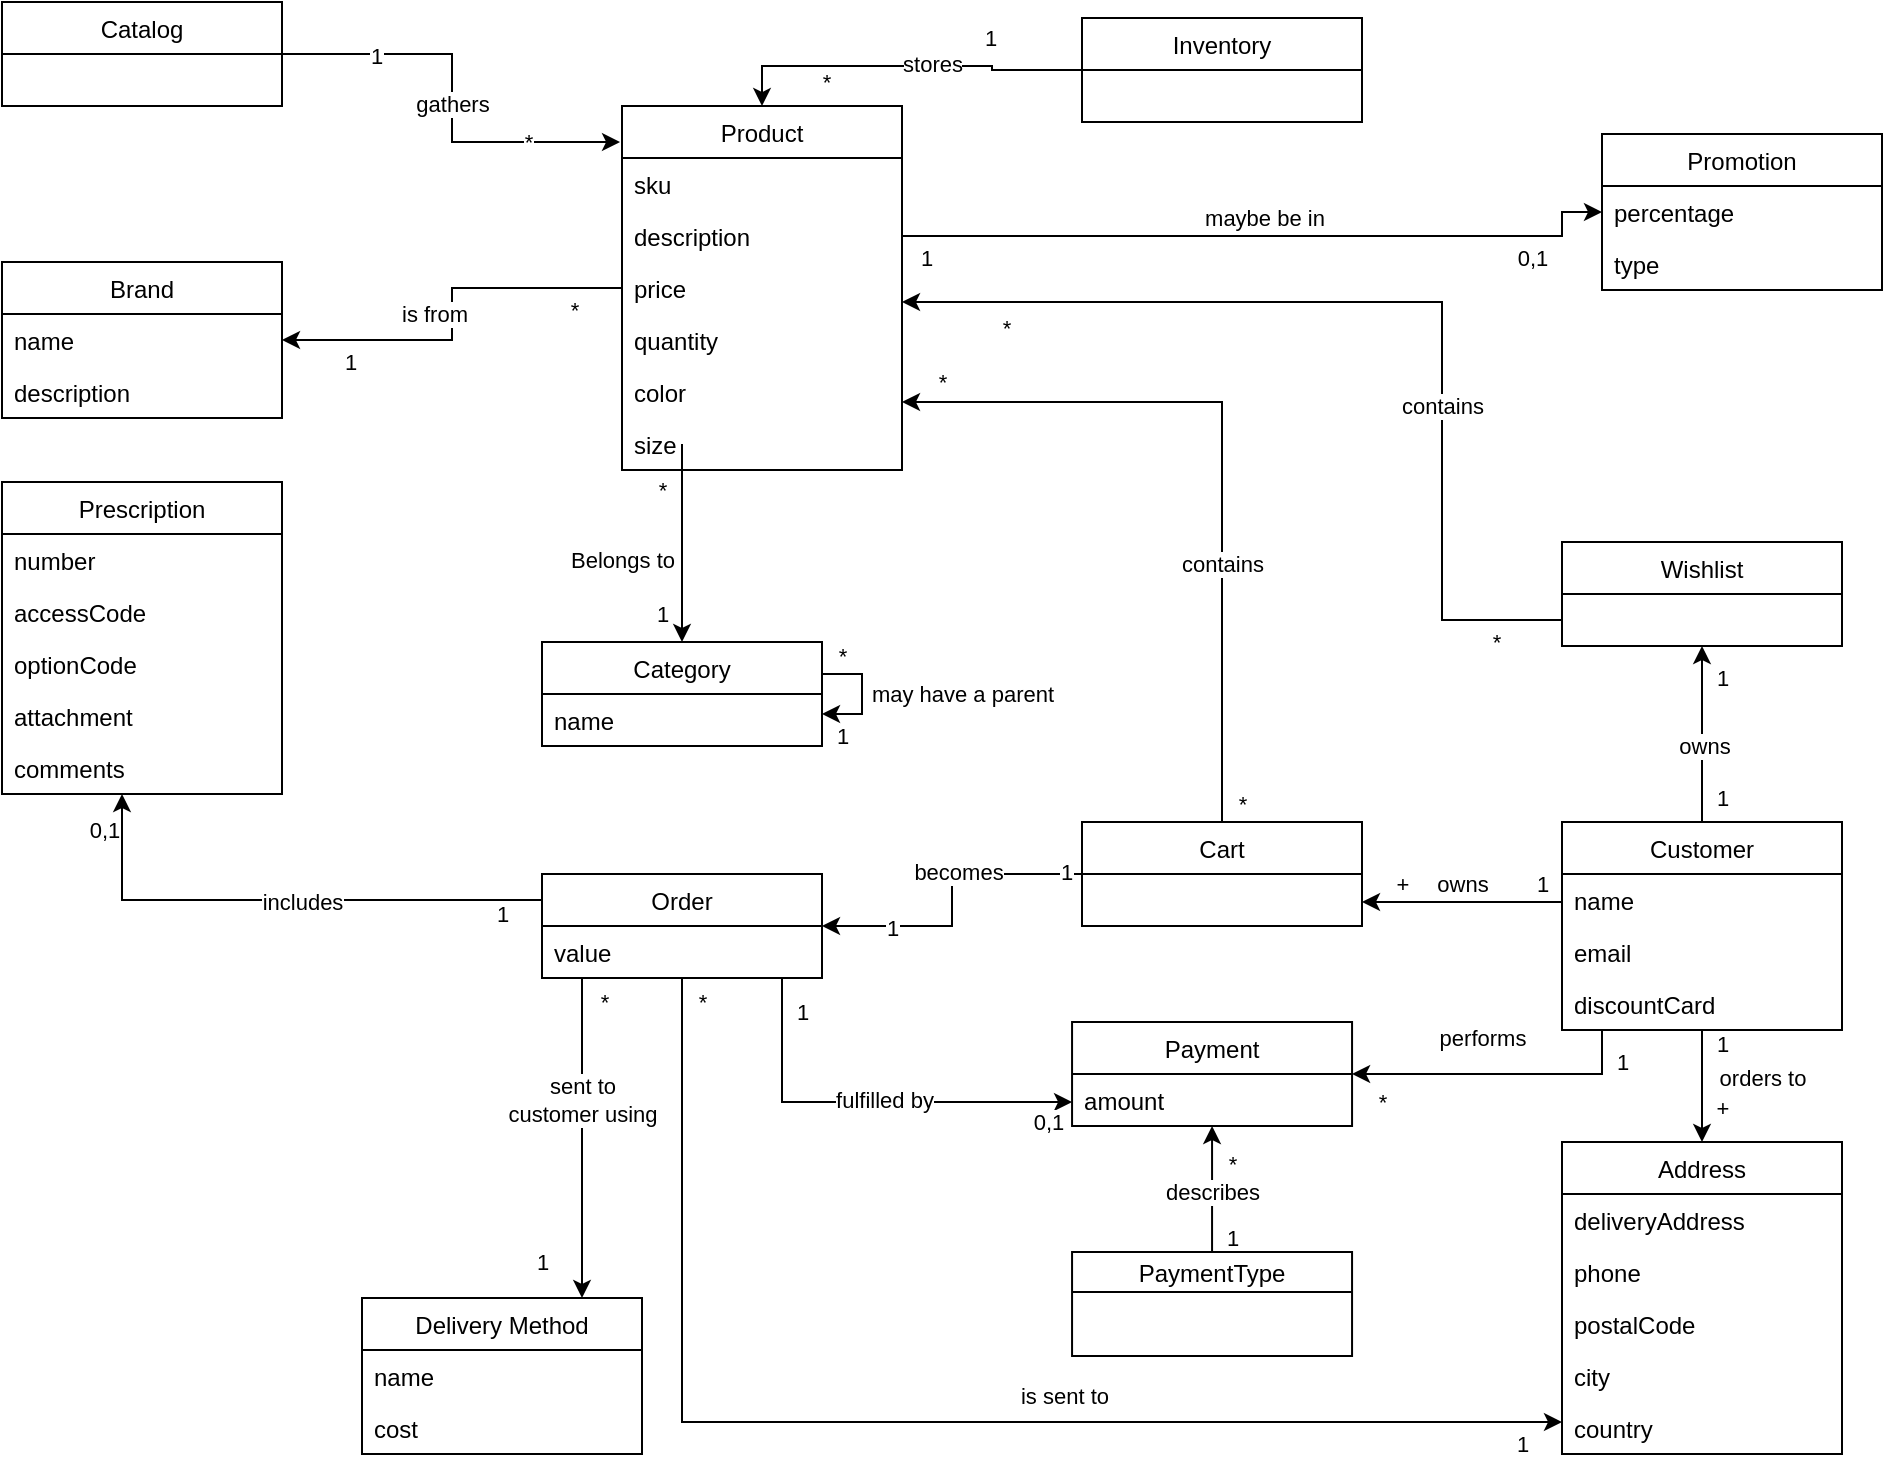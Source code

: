 <mxfile version="14.5.1" type="device" pages="3"><diagram id="jM5Fc2A8AP4CTM5BD9Co" name="DomainModel"><mxGraphModel dx="946" dy="1772" grid="1" gridSize="10" guides="1" tooltips="1" connect="1" arrows="1" fold="1" page="1" pageScale="1" pageWidth="850" pageHeight="1100" math="0" shadow="0"><root><mxCell id="0"/><mxCell id="1" parent="0"/><mxCell id="aiZAMYwPDv9pJJ5tgWRo-19" value="Product" style="swimlane;fontStyle=0;childLayout=stackLayout;horizontal=1;startSize=26;fillColor=none;horizontalStack=0;resizeParent=1;resizeParentMax=0;resizeLast=0;collapsible=1;marginBottom=0;" parent="1" vertex="1"><mxGeometry x="330" y="-8" width="140" height="182" as="geometry"/></mxCell><mxCell id="Ufck2OuKpfytU-uxMoIB-1" value="sku" style="text;strokeColor=none;fillColor=none;align=left;verticalAlign=top;spacingLeft=4;spacingRight=4;overflow=hidden;rotatable=0;points=[[0,0.5],[1,0.5]];portConstraint=eastwest;" parent="aiZAMYwPDv9pJJ5tgWRo-19" vertex="1"><mxGeometry y="26" width="140" height="26" as="geometry"/></mxCell><mxCell id="aiZAMYwPDv9pJJ5tgWRo-21" value="description" style="text;strokeColor=none;fillColor=none;align=left;verticalAlign=top;spacingLeft=4;spacingRight=4;overflow=hidden;rotatable=0;points=[[0,0.5],[1,0.5]];portConstraint=eastwest;" parent="aiZAMYwPDv9pJJ5tgWRo-19" vertex="1"><mxGeometry y="52" width="140" height="26" as="geometry"/></mxCell><mxCell id="aiZAMYwPDv9pJJ5tgWRo-22" value="price" style="text;strokeColor=none;fillColor=none;align=left;verticalAlign=top;spacingLeft=4;spacingRight=4;overflow=hidden;rotatable=0;points=[[0,0.5],[1,0.5]];portConstraint=eastwest;" parent="aiZAMYwPDv9pJJ5tgWRo-19" vertex="1"><mxGeometry y="78" width="140" height="26" as="geometry"/></mxCell><mxCell id="aiZAMYwPDv9pJJ5tgWRo-23" value="quantity" style="text;strokeColor=none;fillColor=none;align=left;verticalAlign=top;spacingLeft=4;spacingRight=4;overflow=hidden;rotatable=0;points=[[0,0.5],[1,0.5]];portConstraint=eastwest;" parent="aiZAMYwPDv9pJJ5tgWRo-19" vertex="1"><mxGeometry y="104" width="140" height="26" as="geometry"/></mxCell><mxCell id="aiZAMYwPDv9pJJ5tgWRo-48" value="color" style="text;strokeColor=none;fillColor=none;align=left;verticalAlign=top;spacingLeft=4;spacingRight=4;overflow=hidden;rotatable=0;points=[[0,0.5],[1,0.5]];portConstraint=eastwest;" parent="aiZAMYwPDv9pJJ5tgWRo-19" vertex="1"><mxGeometry y="130" width="140" height="26" as="geometry"/></mxCell><mxCell id="aiZAMYwPDv9pJJ5tgWRo-49" value="size" style="text;strokeColor=none;fillColor=none;align=left;verticalAlign=top;spacingLeft=4;spacingRight=4;overflow=hidden;rotatable=0;points=[[0,0.5],[1,0.5]];portConstraint=eastwest;" parent="aiZAMYwPDv9pJJ5tgWRo-19" vertex="1"><mxGeometry y="156" width="140" height="26" as="geometry"/></mxCell><mxCell id="aiZAMYwPDv9pJJ5tgWRo-44" value="Belongs to" style="edgeStyle=orthogonalEdgeStyle;rounded=0;orthogonalLoop=1;jettySize=auto;html=1;entryX=0.5;entryY=0;entryDx=0;entryDy=0;" parent="1" target="aiZAMYwPDv9pJJ5tgWRo-38" edge="1"><mxGeometry x="0.231" y="-30" relative="1" as="geometry"><Array as="points"><mxPoint x="360" y="161"/></Array><mxPoint x="360" y="170" as="sourcePoint"/><mxPoint as="offset"/></mxGeometry></mxCell><mxCell id="aiZAMYwPDv9pJJ5tgWRo-52" value="*" style="edgeLabel;html=1;align=center;verticalAlign=middle;resizable=0;points=[];" parent="aiZAMYwPDv9pJJ5tgWRo-44" vertex="1" connectable="0"><mxGeometry x="-0.704" y="-2" relative="1" as="geometry"><mxPoint x="-8" y="16" as="offset"/></mxGeometry></mxCell><mxCell id="aiZAMYwPDv9pJJ5tgWRo-53" value="1" style="edgeLabel;html=1;align=center;verticalAlign=middle;resizable=0;points=[];" parent="aiZAMYwPDv9pJJ5tgWRo-44" vertex="1" connectable="0"><mxGeometry x="0.741" relative="1" as="geometry"><mxPoint x="-10" as="offset"/></mxGeometry></mxCell><mxCell id="aiZAMYwPDv9pJJ5tgWRo-51" value="is from" style="edgeStyle=orthogonalEdgeStyle;rounded=0;orthogonalLoop=1;jettySize=auto;html=1;" parent="1" source="aiZAMYwPDv9pJJ5tgWRo-19" target="aiZAMYwPDv9pJJ5tgWRo-35" edge="1"><mxGeometry y="-9" relative="1" as="geometry"><Array as="points"/><mxPoint as="offset"/></mxGeometry></mxCell><mxCell id="aiZAMYwPDv9pJJ5tgWRo-61" value="*" style="edgeLabel;html=1;align=center;verticalAlign=middle;resizable=0;points=[];" parent="aiZAMYwPDv9pJJ5tgWRo-51" vertex="1" connectable="0"><mxGeometry x="-0.75" y="-1" relative="1" as="geometry"><mxPoint y="12" as="offset"/></mxGeometry></mxCell><mxCell id="aiZAMYwPDv9pJJ5tgWRo-62" value="1" style="edgeLabel;html=1;align=center;verticalAlign=middle;resizable=0;points=[];" parent="aiZAMYwPDv9pJJ5tgWRo-51" vertex="1" connectable="0"><mxGeometry x="0.733" y="3" relative="1" as="geometry"><mxPoint x="8" y="8" as="offset"/></mxGeometry></mxCell><mxCell id="aiZAMYwPDv9pJJ5tgWRo-35" value="Brand" style="swimlane;fontStyle=0;childLayout=stackLayout;horizontal=1;startSize=26;fillColor=none;horizontalStack=0;resizeParent=1;resizeParentMax=0;resizeLast=0;collapsible=1;marginBottom=0;" parent="1" vertex="1"><mxGeometry x="20" y="70" width="140" height="78" as="geometry"/></mxCell><mxCell id="aiZAMYwPDv9pJJ5tgWRo-36" value="name" style="text;strokeColor=none;fillColor=none;align=left;verticalAlign=top;spacingLeft=4;spacingRight=4;overflow=hidden;rotatable=0;points=[[0,0.5],[1,0.5]];portConstraint=eastwest;" parent="aiZAMYwPDv9pJJ5tgWRo-35" vertex="1"><mxGeometry y="26" width="140" height="26" as="geometry"/></mxCell><mxCell id="aiZAMYwPDv9pJJ5tgWRo-37" value="description" style="text;strokeColor=none;fillColor=none;align=left;verticalAlign=top;spacingLeft=4;spacingRight=4;overflow=hidden;rotatable=0;points=[[0,0.5],[1,0.5]];portConstraint=eastwest;" parent="aiZAMYwPDv9pJJ5tgWRo-35" vertex="1"><mxGeometry y="52" width="140" height="26" as="geometry"/></mxCell><mxCell id="aiZAMYwPDv9pJJ5tgWRo-38" value="Category" style="swimlane;fontStyle=0;childLayout=stackLayout;horizontal=1;startSize=26;fillColor=none;horizontalStack=0;resizeParent=1;resizeParentMax=0;resizeLast=0;collapsible=1;marginBottom=0;" parent="1" vertex="1"><mxGeometry x="290" y="260" width="140" height="52" as="geometry"/></mxCell><mxCell id="aiZAMYwPDv9pJJ5tgWRo-39" value="name" style="text;strokeColor=none;fillColor=none;align=left;verticalAlign=top;spacingLeft=4;spacingRight=4;overflow=hidden;rotatable=0;points=[[0,0.5],[1,0.5]];portConstraint=eastwest;" parent="aiZAMYwPDv9pJJ5tgWRo-38" vertex="1"><mxGeometry y="26" width="140" height="26" as="geometry"/></mxCell><mxCell id="aiZAMYwPDv9pJJ5tgWRo-41" value="Promotion" style="swimlane;fontStyle=0;childLayout=stackLayout;horizontal=1;startSize=26;fillColor=none;horizontalStack=0;resizeParent=1;resizeParentMax=0;resizeLast=0;collapsible=1;marginBottom=0;" parent="1" vertex="1"><mxGeometry x="820" y="6" width="140" height="78" as="geometry"/></mxCell><mxCell id="aiZAMYwPDv9pJJ5tgWRo-42" value="percentage" style="text;strokeColor=none;fillColor=none;align=left;verticalAlign=top;spacingLeft=4;spacingRight=4;overflow=hidden;rotatable=0;points=[[0,0.5],[1,0.5]];portConstraint=eastwest;" parent="aiZAMYwPDv9pJJ5tgWRo-41" vertex="1"><mxGeometry y="26" width="140" height="26" as="geometry"/></mxCell><mxCell id="aiZAMYwPDv9pJJ5tgWRo-43" value="type" style="text;strokeColor=none;fillColor=none;align=left;verticalAlign=top;spacingLeft=4;spacingRight=4;overflow=hidden;rotatable=0;points=[[0,0.5],[1,0.5]];portConstraint=eastwest;" parent="aiZAMYwPDv9pJJ5tgWRo-41" vertex="1"><mxGeometry y="52" width="140" height="26" as="geometry"/></mxCell><mxCell id="aiZAMYwPDv9pJJ5tgWRo-45" value="may have a parent" style="edgeStyle=orthogonalEdgeStyle;rounded=0;orthogonalLoop=1;jettySize=auto;html=1;" parent="1" source="aiZAMYwPDv9pJJ5tgWRo-38" target="aiZAMYwPDv9pJJ5tgWRo-38" edge="1"><mxGeometry y="50" relative="1" as="geometry"><mxPoint as="offset"/></mxGeometry></mxCell><mxCell id="aiZAMYwPDv9pJJ5tgWRo-54" value="*" style="edgeLabel;html=1;align=center;verticalAlign=middle;resizable=0;points=[];" parent="aiZAMYwPDv9pJJ5tgWRo-45" vertex="1" connectable="0"><mxGeometry x="-0.633" y="3" relative="1" as="geometry"><mxPoint x="-1" y="-6" as="offset"/></mxGeometry></mxCell><mxCell id="aiZAMYwPDv9pJJ5tgWRo-55" value="1" style="edgeLabel;html=1;align=center;verticalAlign=middle;resizable=0;points=[];" parent="aiZAMYwPDv9pJJ5tgWRo-45" vertex="1" connectable="0"><mxGeometry x="0.367" relative="1" as="geometry"><mxPoint x="-9" y="11" as="offset"/></mxGeometry></mxCell><mxCell id="aiZAMYwPDv9pJJ5tgWRo-50" value="maybe be in" style="edgeStyle=orthogonalEdgeStyle;rounded=0;orthogonalLoop=1;jettySize=auto;html=1;entryX=0;entryY=0.5;entryDx=0;entryDy=0;exitX=1;exitY=0.5;exitDx=0;exitDy=0;" parent="1" source="aiZAMYwPDv9pJJ5tgWRo-21" target="aiZAMYwPDv9pJJ5tgWRo-41" edge="1"><mxGeometry y="9" relative="1" as="geometry"><mxPoint as="offset"/><mxPoint x="700" y="135" as="sourcePoint"/><Array as="points"><mxPoint x="800" y="45"/></Array></mxGeometry></mxCell><mxCell id="aiZAMYwPDv9pJJ5tgWRo-59" value="1" style="edgeLabel;html=1;align=center;verticalAlign=middle;resizable=0;points=[];" parent="aiZAMYwPDv9pJJ5tgWRo-50" vertex="1" connectable="0"><mxGeometry x="-0.72" y="2" relative="1" as="geometry"><mxPoint x="-39" y="13" as="offset"/></mxGeometry></mxCell><mxCell id="aiZAMYwPDv9pJJ5tgWRo-60" value="0,1" style="edgeLabel;html=1;align=center;verticalAlign=middle;resizable=0;points=[];" parent="aiZAMYwPDv9pJJ5tgWRo-50" vertex="1" connectable="0"><mxGeometry x="0.74" y="1" relative="1" as="geometry"><mxPoint y="12" as="offset"/></mxGeometry></mxCell><mxCell id="aiZAMYwPDv9pJJ5tgWRo-70" style="edgeStyle=orthogonalEdgeStyle;rounded=0;orthogonalLoop=1;jettySize=auto;html=1;" parent="1" source="aiZAMYwPDv9pJJ5tgWRo-63" target="aiZAMYwPDv9pJJ5tgWRo-67" edge="1"><mxGeometry relative="1" as="geometry"/></mxCell><mxCell id="aiZAMYwPDv9pJJ5tgWRo-71" value="becomes" style="edgeLabel;html=1;align=center;verticalAlign=middle;resizable=0;points=[];" parent="aiZAMYwPDv9pJJ5tgWRo-70" vertex="1" connectable="0"><mxGeometry x="-0.197" y="-1" relative="1" as="geometry"><mxPoint as="offset"/></mxGeometry></mxCell><mxCell id="aiZAMYwPDv9pJJ5tgWRo-72" value="1" style="edgeLabel;html=1;align=center;verticalAlign=middle;resizable=0;points=[];" parent="aiZAMYwPDv9pJJ5tgWRo-70" vertex="1" connectable="0"><mxGeometry x="-0.758" y="-1" relative="1" as="geometry"><mxPoint x="11" as="offset"/></mxGeometry></mxCell><mxCell id="aiZAMYwPDv9pJJ5tgWRo-73" value="1" style="edgeLabel;html=1;align=center;verticalAlign=middle;resizable=0;points=[];" parent="aiZAMYwPDv9pJJ5tgWRo-70" vertex="1" connectable="0"><mxGeometry x="0.667" y="1" relative="1" as="geometry"><mxPoint x="9" as="offset"/></mxGeometry></mxCell><mxCell id="aiZAMYwPDv9pJJ5tgWRo-86" style="edgeStyle=orthogonalEdgeStyle;rounded=0;orthogonalLoop=1;jettySize=auto;html=1;" parent="1" source="aiZAMYwPDv9pJJ5tgWRo-63" target="aiZAMYwPDv9pJJ5tgWRo-19" edge="1"><mxGeometry relative="1" as="geometry"><Array as="points"><mxPoint x="630" y="140"/></Array></mxGeometry></mxCell><mxCell id="aiZAMYwPDv9pJJ5tgWRo-87" value="contains" style="edgeLabel;html=1;align=center;verticalAlign=middle;resizable=0;points=[];" parent="aiZAMYwPDv9pJJ5tgWRo-86" vertex="1" connectable="0"><mxGeometry x="-0.207" relative="1" as="geometry"><mxPoint y="17" as="offset"/></mxGeometry></mxCell><mxCell id="aiZAMYwPDv9pJJ5tgWRo-88" value="*" style="edgeLabel;html=1;align=center;verticalAlign=middle;resizable=0;points=[];" parent="aiZAMYwPDv9pJJ5tgWRo-86" vertex="1" connectable="0"><mxGeometry x="-0.786" y="1" relative="1" as="geometry"><mxPoint x="11" y="30" as="offset"/></mxGeometry></mxCell><mxCell id="aiZAMYwPDv9pJJ5tgWRo-90" value="*" style="edgeLabel;html=1;align=center;verticalAlign=middle;resizable=0;points=[];" parent="aiZAMYwPDv9pJJ5tgWRo-86" vertex="1" connectable="0"><mxGeometry x="0.694" y="-1" relative="1" as="geometry"><mxPoint x="-37" y="-9" as="offset"/></mxGeometry></mxCell><mxCell id="aiZAMYwPDv9pJJ5tgWRo-63" value="Cart" style="swimlane;fontStyle=0;childLayout=stackLayout;horizontal=1;startSize=26;fillColor=none;horizontalStack=0;resizeParent=1;resizeParentMax=0;resizeLast=0;collapsible=1;marginBottom=0;" parent="1" vertex="1"><mxGeometry x="560" y="350" width="140" height="52" as="geometry"/></mxCell><mxCell id="aiZAMYwPDv9pJJ5tgWRo-105" style="edgeStyle=orthogonalEdgeStyle;rounded=0;orthogonalLoop=1;jettySize=auto;html=1;" parent="1" source="aiZAMYwPDv9pJJ5tgWRo-67" target="aiZAMYwPDv9pJJ5tgWRo-98" edge="1"><mxGeometry relative="1" as="geometry"><Array as="points"><mxPoint x="360" y="650"/></Array></mxGeometry></mxCell><mxCell id="aiZAMYwPDv9pJJ5tgWRo-106" value="is sent to" style="edgeLabel;html=1;align=center;verticalAlign=middle;resizable=0;points=[];" parent="aiZAMYwPDv9pJJ5tgWRo-105" vertex="1" connectable="0"><mxGeometry x="0.29" y="2" relative="1" as="geometry"><mxPoint x="-14.17" y="-11" as="offset"/></mxGeometry></mxCell><mxCell id="aiZAMYwPDv9pJJ5tgWRo-107" value="*" style="edgeLabel;html=1;align=center;verticalAlign=middle;resizable=0;points=[];" parent="aiZAMYwPDv9pJJ5tgWRo-105" vertex="1" connectable="0"><mxGeometry x="-0.81" relative="1" as="geometry"><mxPoint x="9.97" y="-50.86" as="offset"/></mxGeometry></mxCell><mxCell id="aiZAMYwPDv9pJJ5tgWRo-108" value="1" style="edgeLabel;html=1;align=center;verticalAlign=middle;resizable=0;points=[];" parent="aiZAMYwPDv9pJJ5tgWRo-105" vertex="1" connectable="0"><mxGeometry x="0.74" relative="1" as="geometry"><mxPoint x="66.17" y="11" as="offset"/></mxGeometry></mxCell><mxCell id="Ufck2OuKpfytU-uxMoIB-21" style="edgeStyle=orthogonalEdgeStyle;rounded=0;orthogonalLoop=1;jettySize=auto;html=1;" parent="1" source="aiZAMYwPDv9pJJ5tgWRo-67" target="Ufck2OuKpfytU-uxMoIB-13" edge="1"><mxGeometry relative="1" as="geometry"><Array as="points"><mxPoint x="310" y="550"/><mxPoint x="310" y="550"/></Array></mxGeometry></mxCell><mxCell id="Ufck2OuKpfytU-uxMoIB-22" value="sent to &lt;br&gt;customer using" style="edgeLabel;html=1;align=center;verticalAlign=middle;resizable=0;points=[];" parent="Ufck2OuKpfytU-uxMoIB-21" vertex="1" connectable="0"><mxGeometry x="0.038" relative="1" as="geometry"><mxPoint y="-22.14" as="offset"/></mxGeometry></mxCell><mxCell id="Ufck2OuKpfytU-uxMoIB-35" value="*" style="edgeLabel;html=1;align=center;verticalAlign=middle;resizable=0;points=[];" parent="Ufck2OuKpfytU-uxMoIB-21" vertex="1" connectable="0"><mxGeometry x="-0.861" relative="1" as="geometry"><mxPoint x="11" y="1" as="offset"/></mxGeometry></mxCell><mxCell id="Ufck2OuKpfytU-uxMoIB-36" value="1" style="edgeLabel;html=1;align=center;verticalAlign=middle;resizable=0;points=[];" parent="Ufck2OuKpfytU-uxMoIB-21" vertex="1" connectable="0"><mxGeometry x="0.69" y="-2" relative="1" as="geometry"><mxPoint x="-18" y="7" as="offset"/></mxGeometry></mxCell><mxCell id="aiZAMYwPDv9pJJ5tgWRo-67" value="Order" style="swimlane;fontStyle=0;childLayout=stackLayout;horizontal=1;startSize=26;fillColor=none;horizontalStack=0;resizeParent=1;resizeParentMax=0;resizeLast=0;collapsible=1;marginBottom=0;" parent="1" vertex="1"><mxGeometry x="290" y="376" width="140" height="52" as="geometry"/></mxCell><mxCell id="aiZAMYwPDv9pJJ5tgWRo-68" value="value" style="text;strokeColor=none;fillColor=none;align=left;verticalAlign=top;spacingLeft=4;spacingRight=4;overflow=hidden;rotatable=0;points=[[0,0.5],[1,0.5]];portConstraint=eastwest;" parent="aiZAMYwPDv9pJJ5tgWRo-67" vertex="1"><mxGeometry y="26" width="140" height="26" as="geometry"/></mxCell><mxCell id="aiZAMYwPDv9pJJ5tgWRo-78" style="edgeStyle=orthogonalEdgeStyle;rounded=0;orthogonalLoop=1;jettySize=auto;html=1;" parent="1" source="aiZAMYwPDv9pJJ5tgWRo-74" target="aiZAMYwPDv9pJJ5tgWRo-63" edge="1"><mxGeometry relative="1" as="geometry"><Array as="points"><mxPoint x="750" y="390"/><mxPoint x="750" y="390"/></Array></mxGeometry></mxCell><mxCell id="aiZAMYwPDv9pJJ5tgWRo-79" value="owns" style="edgeLabel;html=1;align=center;verticalAlign=middle;resizable=0;points=[];" parent="aiZAMYwPDv9pJJ5tgWRo-78" vertex="1" connectable="0"><mxGeometry x="0.219" relative="1" as="geometry"><mxPoint x="10.83" y="-9" as="offset"/></mxGeometry></mxCell><mxCell id="aiZAMYwPDv9pJJ5tgWRo-80" value="+" style="edgeLabel;html=1;align=center;verticalAlign=middle;resizable=0;points=[];" parent="aiZAMYwPDv9pJJ5tgWRo-78" vertex="1" connectable="0"><mxGeometry x="0.897" y="1" relative="1" as="geometry"><mxPoint x="15" y="-10" as="offset"/></mxGeometry></mxCell><mxCell id="aiZAMYwPDv9pJJ5tgWRo-81" value="1" style="edgeLabel;html=1;align=center;verticalAlign=middle;resizable=0;points=[];" parent="aiZAMYwPDv9pJJ5tgWRo-78" vertex="1" connectable="0"><mxGeometry x="-0.909" y="1" relative="1" as="geometry"><mxPoint x="-5.83" y="-10" as="offset"/></mxGeometry></mxCell><mxCell id="aiZAMYwPDv9pJJ5tgWRo-94" style="edgeStyle=orthogonalEdgeStyle;rounded=0;orthogonalLoop=1;jettySize=auto;html=1;" parent="1" source="aiZAMYwPDv9pJJ5tgWRo-74" target="aiZAMYwPDv9pJJ5tgWRo-82" edge="1"><mxGeometry relative="1" as="geometry"/></mxCell><mxCell id="aiZAMYwPDv9pJJ5tgWRo-95" value="owns" style="edgeLabel;html=1;align=center;verticalAlign=middle;resizable=0;points=[];" parent="aiZAMYwPDv9pJJ5tgWRo-94" vertex="1" connectable="0"><mxGeometry x="-0.14" y="-1" relative="1" as="geometry"><mxPoint as="offset"/></mxGeometry></mxCell><mxCell id="aiZAMYwPDv9pJJ5tgWRo-96" value="1" style="edgeLabel;html=1;align=center;verticalAlign=middle;resizable=0;points=[];" parent="aiZAMYwPDv9pJJ5tgWRo-94" vertex="1" connectable="0"><mxGeometry x="0.645" y="-1" relative="1" as="geometry"><mxPoint x="9" as="offset"/></mxGeometry></mxCell><mxCell id="aiZAMYwPDv9pJJ5tgWRo-97" value="1" style="edgeLabel;html=1;align=center;verticalAlign=middle;resizable=0;points=[];" parent="aiZAMYwPDv9pJJ5tgWRo-94" vertex="1" connectable="0"><mxGeometry x="-0.731" y="-1" relative="1" as="geometry"><mxPoint x="9" as="offset"/></mxGeometry></mxCell><mxCell id="aiZAMYwPDv9pJJ5tgWRo-101" style="edgeStyle=orthogonalEdgeStyle;rounded=0;orthogonalLoop=1;jettySize=auto;html=1;entryX=0.5;entryY=0;entryDx=0;entryDy=0;" parent="1" source="aiZAMYwPDv9pJJ5tgWRo-74" target="aiZAMYwPDv9pJJ5tgWRo-98" edge="1"><mxGeometry relative="1" as="geometry"/></mxCell><mxCell id="aiZAMYwPDv9pJJ5tgWRo-102" value="orders to" style="edgeLabel;html=1;align=center;verticalAlign=middle;resizable=0;points=[];" parent="aiZAMYwPDv9pJJ5tgWRo-101" vertex="1" connectable="0"><mxGeometry x="-0.147" y="1" relative="1" as="geometry"><mxPoint x="29" as="offset"/></mxGeometry></mxCell><mxCell id="aiZAMYwPDv9pJJ5tgWRo-103" value="1" style="edgeLabel;html=1;align=center;verticalAlign=middle;resizable=0;points=[];" parent="aiZAMYwPDv9pJJ5tgWRo-101" vertex="1" connectable="0"><mxGeometry x="-0.766" relative="1" as="geometry"><mxPoint x="10" as="offset"/></mxGeometry></mxCell><mxCell id="aiZAMYwPDv9pJJ5tgWRo-104" value="+" style="edgeLabel;html=1;align=center;verticalAlign=middle;resizable=0;points=[];" parent="aiZAMYwPDv9pJJ5tgWRo-101" vertex="1" connectable="0"><mxGeometry x="0.38" relative="1" as="geometry"><mxPoint x="10" as="offset"/></mxGeometry></mxCell><mxCell id="aiZAMYwPDv9pJJ5tgWRo-118" style="edgeStyle=orthogonalEdgeStyle;rounded=0;orthogonalLoop=1;jettySize=auto;html=1;entryX=1;entryY=0.5;entryDx=0;entryDy=0;" parent="1" source="aiZAMYwPDv9pJJ5tgWRo-74" target="aiZAMYwPDv9pJJ5tgWRo-110" edge="1"><mxGeometry relative="1" as="geometry"><Array as="points"><mxPoint x="820" y="476"/></Array></mxGeometry></mxCell><mxCell id="aiZAMYwPDv9pJJ5tgWRo-119" value="performs" style="edgeLabel;html=1;align=center;verticalAlign=middle;resizable=0;points=[];" parent="aiZAMYwPDv9pJJ5tgWRo-118" vertex="1" connectable="0"><mxGeometry x="0.122" relative="1" as="geometry"><mxPoint y="-18.33" as="offset"/></mxGeometry></mxCell><mxCell id="aiZAMYwPDv9pJJ5tgWRo-120" value="1" style="edgeLabel;html=1;align=center;verticalAlign=middle;resizable=0;points=[];" parent="aiZAMYwPDv9pJJ5tgWRo-118" vertex="1" connectable="0"><mxGeometry x="-0.8" y="-2" relative="1" as="geometry"><mxPoint x="12" y="1" as="offset"/></mxGeometry></mxCell><mxCell id="aiZAMYwPDv9pJJ5tgWRo-121" value="*" style="edgeLabel;html=1;align=center;verticalAlign=middle;resizable=0;points=[];" parent="aiZAMYwPDv9pJJ5tgWRo-118" vertex="1" connectable="0"><mxGeometry x="0.75" y="2" relative="1" as="geometry"><mxPoint x="-3.4" y="12.0" as="offset"/></mxGeometry></mxCell><mxCell id="aiZAMYwPDv9pJJ5tgWRo-74" value="Customer" style="swimlane;fontStyle=0;childLayout=stackLayout;horizontal=1;startSize=26;fillColor=none;horizontalStack=0;resizeParent=1;resizeParentMax=0;resizeLast=0;collapsible=1;marginBottom=0;" parent="1" vertex="1"><mxGeometry x="800" y="350" width="140" height="104" as="geometry"/></mxCell><mxCell id="aiZAMYwPDv9pJJ5tgWRo-76" value="name" style="text;strokeColor=none;fillColor=none;align=left;verticalAlign=top;spacingLeft=4;spacingRight=4;overflow=hidden;rotatable=0;points=[[0,0.5],[1,0.5]];portConstraint=eastwest;" parent="aiZAMYwPDv9pJJ5tgWRo-74" vertex="1"><mxGeometry y="26" width="140" height="26" as="geometry"/></mxCell><mxCell id="aiZAMYwPDv9pJJ5tgWRo-77" value="email" style="text;strokeColor=none;fillColor=none;align=left;verticalAlign=top;spacingLeft=4;spacingRight=4;overflow=hidden;rotatable=0;points=[[0,0.5],[1,0.5]];portConstraint=eastwest;" parent="aiZAMYwPDv9pJJ5tgWRo-74" vertex="1"><mxGeometry y="52" width="140" height="26" as="geometry"/></mxCell><mxCell id="FANN0A2h5gPSxifdkaLM-4" value="discountCard" style="text;strokeColor=none;fillColor=none;align=left;verticalAlign=top;spacingLeft=4;spacingRight=4;overflow=hidden;rotatable=0;points=[[0,0.5],[1,0.5]];portConstraint=eastwest;" parent="aiZAMYwPDv9pJJ5tgWRo-74" vertex="1"><mxGeometry y="78" width="140" height="26" as="geometry"/></mxCell><mxCell id="aiZAMYwPDv9pJJ5tgWRo-91" style="edgeStyle=orthogonalEdgeStyle;rounded=0;orthogonalLoop=1;jettySize=auto;html=1;" parent="1" source="aiZAMYwPDv9pJJ5tgWRo-82" edge="1"><mxGeometry relative="1" as="geometry"><Array as="points"><mxPoint x="740" y="249"/><mxPoint x="740" y="90"/><mxPoint x="470" y="90"/></Array><mxPoint x="470" y="90" as="targetPoint"/></mxGeometry></mxCell><mxCell id="aiZAMYwPDv9pJJ5tgWRo-92" value="contains" style="edgeLabel;html=1;align=center;verticalAlign=middle;resizable=0;points=[];" parent="aiZAMYwPDv9pJJ5tgWRo-91" vertex="1" connectable="0"><mxGeometry x="-0.436" relative="1" as="geometry"><mxPoint y="-29" as="offset"/></mxGeometry></mxCell><mxCell id="aiZAMYwPDv9pJJ5tgWRo-93" value="*" style="edgeLabel;html=1;align=center;verticalAlign=middle;resizable=0;points=[];" parent="aiZAMYwPDv9pJJ5tgWRo-91" vertex="1" connectable="0"><mxGeometry x="-0.844" y="1" relative="1" as="geometry"><mxPoint x="5" y="10" as="offset"/></mxGeometry></mxCell><mxCell id="Ufck2OuKpfytU-uxMoIB-2" value="*" style="edgeLabel;html=1;align=center;verticalAlign=middle;resizable=0;points=[];" parent="aiZAMYwPDv9pJJ5tgWRo-91" vertex="1" connectable="0"><mxGeometry x="0.79" y="-1" relative="1" as="geometry"><mxPoint y="14" as="offset"/></mxGeometry></mxCell><mxCell id="aiZAMYwPDv9pJJ5tgWRo-82" value="Wishlist" style="swimlane;fontStyle=0;childLayout=stackLayout;horizontal=1;startSize=26;fillColor=none;horizontalStack=0;resizeParent=1;resizeParentMax=0;resizeLast=0;collapsible=1;marginBottom=0;" parent="1" vertex="1"><mxGeometry x="800" y="210" width="140" height="52" as="geometry"/></mxCell><mxCell id="aiZAMYwPDv9pJJ5tgWRo-98" value="Address" style="swimlane;fontStyle=0;childLayout=stackLayout;horizontal=1;startSize=26;fillColor=none;horizontalStack=0;resizeParent=1;resizeParentMax=0;resizeLast=0;collapsible=1;marginBottom=0;" parent="1" vertex="1"><mxGeometry x="800" y="510" width="140" height="156" as="geometry"/></mxCell><mxCell id="aiZAMYwPDv9pJJ5tgWRo-99" value="deliveryAddress" style="text;strokeColor=none;fillColor=none;align=left;verticalAlign=top;spacingLeft=4;spacingRight=4;overflow=hidden;rotatable=0;points=[[0,0.5],[1,0.5]];portConstraint=eastwest;" parent="aiZAMYwPDv9pJJ5tgWRo-98" vertex="1"><mxGeometry y="26" width="140" height="26" as="geometry"/></mxCell><mxCell id="aiZAMYwPDv9pJJ5tgWRo-100" value="phone" style="text;strokeColor=none;fillColor=none;align=left;verticalAlign=top;spacingLeft=4;spacingRight=4;overflow=hidden;rotatable=0;points=[[0,0.5],[1,0.5]];portConstraint=eastwest;" parent="aiZAMYwPDv9pJJ5tgWRo-98" vertex="1"><mxGeometry y="52" width="140" height="26" as="geometry"/></mxCell><mxCell id="FANN0A2h5gPSxifdkaLM-5" value="postalCode" style="text;strokeColor=none;fillColor=none;align=left;verticalAlign=top;spacingLeft=4;spacingRight=4;overflow=hidden;rotatable=0;points=[[0,0.5],[1,0.5]];portConstraint=eastwest;" parent="aiZAMYwPDv9pJJ5tgWRo-98" vertex="1"><mxGeometry y="78" width="140" height="26" as="geometry"/></mxCell><mxCell id="FANN0A2h5gPSxifdkaLM-6" value="city" style="text;strokeColor=none;fillColor=none;align=left;verticalAlign=top;spacingLeft=4;spacingRight=4;overflow=hidden;rotatable=0;points=[[0,0.5],[1,0.5]];portConstraint=eastwest;" parent="aiZAMYwPDv9pJJ5tgWRo-98" vertex="1"><mxGeometry y="104" width="140" height="26" as="geometry"/></mxCell><mxCell id="FANN0A2h5gPSxifdkaLM-7" value="country" style="text;strokeColor=none;fillColor=none;align=left;verticalAlign=top;spacingLeft=4;spacingRight=4;overflow=hidden;rotatable=0;points=[[0,0.5],[1,0.5]];portConstraint=eastwest;" parent="aiZAMYwPDv9pJJ5tgWRo-98" vertex="1"><mxGeometry y="130" width="140" height="26" as="geometry"/></mxCell><mxCell id="aiZAMYwPDv9pJJ5tgWRo-122" style="edgeStyle=orthogonalEdgeStyle;rounded=0;orthogonalLoop=1;jettySize=auto;html=1;entryX=0.5;entryY=0;entryDx=0;entryDy=0;endArrow=none;endFill=0;startArrow=classic;startFill=1;" parent="1" source="aiZAMYwPDv9pJJ5tgWRo-110" target="aiZAMYwPDv9pJJ5tgWRo-114" edge="1"><mxGeometry relative="1" as="geometry"><Array as="points"/></mxGeometry></mxCell><mxCell id="aiZAMYwPDv9pJJ5tgWRo-124" value="*" style="edgeLabel;html=1;align=center;verticalAlign=middle;resizable=0;points=[];" parent="aiZAMYwPDv9pJJ5tgWRo-122" vertex="1" connectable="0"><mxGeometry x="-0.662" y="3" relative="1" as="geometry"><mxPoint x="7" y="8" as="offset"/></mxGeometry></mxCell><mxCell id="aiZAMYwPDv9pJJ5tgWRo-125" value="1" style="edgeLabel;html=1;align=center;verticalAlign=middle;resizable=0;points=[];" parent="aiZAMYwPDv9pJJ5tgWRo-122" vertex="1" connectable="0"><mxGeometry x="0.783" y="-1" relative="1" as="geometry"><mxPoint x="11" as="offset"/></mxGeometry></mxCell><mxCell id="aiZAMYwPDv9pJJ5tgWRo-126" value="describes" style="edgeLabel;html=1;align=center;verticalAlign=middle;resizable=0;points=[];" parent="aiZAMYwPDv9pJJ5tgWRo-122" vertex="1" connectable="0"><mxGeometry x="0.213" y="2" relative="1" as="geometry"><mxPoint x="-2" y="-5.33" as="offset"/></mxGeometry></mxCell><mxCell id="aiZAMYwPDv9pJJ5tgWRo-131" style="edgeStyle=orthogonalEdgeStyle;rounded=0;orthogonalLoop=1;jettySize=auto;html=1;startArrow=classic;startFill=1;endArrow=none;endFill=0;" parent="1" source="aiZAMYwPDv9pJJ5tgWRo-110" target="aiZAMYwPDv9pJJ5tgWRo-67" edge="1"><mxGeometry relative="1" as="geometry"><Array as="points"><mxPoint x="410" y="490"/></Array></mxGeometry></mxCell><mxCell id="aiZAMYwPDv9pJJ5tgWRo-132" value="fulfilled by" style="edgeLabel;html=1;align=center;verticalAlign=middle;resizable=0;points=[];" parent="aiZAMYwPDv9pJJ5tgWRo-131" vertex="1" connectable="0"><mxGeometry x="-0.163" relative="1" as="geometry"><mxPoint x="-8.17" y="-1" as="offset"/></mxGeometry></mxCell><mxCell id="FANN0A2h5gPSxifdkaLM-8" value="0,1" style="edgeLabel;html=1;align=center;verticalAlign=middle;resizable=0;points=[];" parent="aiZAMYwPDv9pJJ5tgWRo-131" vertex="1" connectable="0"><mxGeometry x="-0.885" y="2" relative="1" as="geometry"><mxPoint y="7.97" as="offset"/></mxGeometry></mxCell><mxCell id="FANN0A2h5gPSxifdkaLM-9" value="1" style="edgeLabel;html=1;align=center;verticalAlign=middle;resizable=0;points=[];" parent="aiZAMYwPDv9pJJ5tgWRo-131" vertex="1" connectable="0"><mxGeometry x="0.837" y="-1" relative="1" as="geometry"><mxPoint x="9" as="offset"/></mxGeometry></mxCell><mxCell id="aiZAMYwPDv9pJJ5tgWRo-110" value="Payment" style="swimlane;fontStyle=0;childLayout=stackLayout;horizontal=1;startSize=26;fillColor=none;horizontalStack=0;resizeParent=1;resizeParentMax=0;resizeLast=0;collapsible=1;marginBottom=0;" parent="1" vertex="1"><mxGeometry x="555.03" y="450" width="140" height="52" as="geometry"/></mxCell><mxCell id="aiZAMYwPDv9pJJ5tgWRo-111" value="amount" style="text;strokeColor=none;fillColor=none;align=left;verticalAlign=top;spacingLeft=4;spacingRight=4;overflow=hidden;rotatable=0;points=[[0,0.5],[1,0.5]];portConstraint=eastwest;" parent="aiZAMYwPDv9pJJ5tgWRo-110" vertex="1"><mxGeometry y="26" width="140" height="26" as="geometry"/></mxCell><mxCell id="aiZAMYwPDv9pJJ5tgWRo-114" value="PaymentType" style="swimlane;fontStyle=0;childLayout=stackLayout;horizontal=1;startSize=20;fillColor=none;horizontalStack=0;resizeParent=1;resizeParentMax=0;resizeLast=0;collapsible=1;marginBottom=0;" parent="1" vertex="1"><mxGeometry x="555.03" y="565" width="140" height="52" as="geometry"/></mxCell><mxCell id="Ufck2OuKpfytU-uxMoIB-28" style="edgeStyle=orthogonalEdgeStyle;rounded=0;orthogonalLoop=1;jettySize=auto;html=1;exitX=0;exitY=0.25;exitDx=0;exitDy=0;" parent="1" source="aiZAMYwPDv9pJJ5tgWRo-67" target="Ufck2OuKpfytU-uxMoIB-17" edge="1"><mxGeometry relative="1" as="geometry"><Array as="points"><mxPoint x="80" y="389"/></Array><mxPoint x="290" y="463.0" as="sourcePoint"/></mxGeometry></mxCell><mxCell id="Ufck2OuKpfytU-uxMoIB-29" value="includes" style="edgeLabel;html=1;align=center;verticalAlign=middle;resizable=0;points=[];" parent="Ufck2OuKpfytU-uxMoIB-28" vertex="1" connectable="0"><mxGeometry x="-0.174" y="-1" relative="1" as="geometry"><mxPoint x="-11.67" y="2" as="offset"/></mxGeometry></mxCell><mxCell id="Ufck2OuKpfytU-uxMoIB-32" value="0,1" style="edgeLabel;html=1;align=center;verticalAlign=middle;resizable=0;points=[];" parent="Ufck2OuKpfytU-uxMoIB-28" vertex="1" connectable="0"><mxGeometry x="0.587" y="-1" relative="1" as="geometry"><mxPoint x="-11" y="-34" as="offset"/></mxGeometry></mxCell><mxCell id="Ufck2OuKpfytU-uxMoIB-33" value="1" style="edgeLabel;html=1;align=center;verticalAlign=middle;resizable=0;points=[];" parent="Ufck2OuKpfytU-uxMoIB-28" vertex="1" connectable="0"><mxGeometry x="-0.674" relative="1" as="geometry"><mxPoint x="22.5" y="7" as="offset"/></mxGeometry></mxCell><mxCell id="Ufck2OuKpfytU-uxMoIB-13" value="Delivery Method" style="swimlane;fontStyle=0;childLayout=stackLayout;horizontal=1;startSize=26;fillColor=none;horizontalStack=0;resizeParent=1;resizeParentMax=0;resizeLast=0;collapsible=1;marginBottom=0;" parent="1" vertex="1"><mxGeometry x="200" y="588" width="140" height="78" as="geometry"/></mxCell><mxCell id="Ufck2OuKpfytU-uxMoIB-16" value="name" style="text;strokeColor=none;fillColor=none;align=left;verticalAlign=top;spacingLeft=4;spacingRight=4;overflow=hidden;rotatable=0;points=[[0,0.5],[1,0.5]];portConstraint=eastwest;" parent="Ufck2OuKpfytU-uxMoIB-13" vertex="1"><mxGeometry y="26" width="140" height="26" as="geometry"/></mxCell><mxCell id="Ufck2OuKpfytU-uxMoIB-37" value="cost" style="text;strokeColor=none;fillColor=none;align=left;verticalAlign=top;spacingLeft=4;spacingRight=4;overflow=hidden;rotatable=0;points=[[0,0.5],[1,0.5]];portConstraint=eastwest;" parent="Ufck2OuKpfytU-uxMoIB-13" vertex="1"><mxGeometry y="52" width="140" height="26" as="geometry"/></mxCell><mxCell id="Ufck2OuKpfytU-uxMoIB-17" value="Prescription" style="swimlane;fontStyle=0;childLayout=stackLayout;horizontal=1;startSize=26;fillColor=none;horizontalStack=0;resizeParent=1;resizeParentMax=0;resizeLast=0;collapsible=1;marginBottom=0;" parent="1" vertex="1"><mxGeometry x="20" y="180" width="140" height="156" as="geometry"/></mxCell><mxCell id="Ufck2OuKpfytU-uxMoIB-18" value="number" style="text;strokeColor=none;fillColor=none;align=left;verticalAlign=top;spacingLeft=4;spacingRight=4;overflow=hidden;rotatable=0;points=[[0,0.5],[1,0.5]];portConstraint=eastwest;" parent="Ufck2OuKpfytU-uxMoIB-17" vertex="1"><mxGeometry y="26" width="140" height="26" as="geometry"/></mxCell><mxCell id="Ufck2OuKpfytU-uxMoIB-19" value="accessCode" style="text;strokeColor=none;fillColor=none;align=left;verticalAlign=top;spacingLeft=4;spacingRight=4;overflow=hidden;rotatable=0;points=[[0,0.5],[1,0.5]];portConstraint=eastwest;" parent="Ufck2OuKpfytU-uxMoIB-17" vertex="1"><mxGeometry y="52" width="140" height="26" as="geometry"/></mxCell><mxCell id="Ufck2OuKpfytU-uxMoIB-20" value="optionCode" style="text;strokeColor=none;fillColor=none;align=left;verticalAlign=top;spacingLeft=4;spacingRight=4;overflow=hidden;rotatable=0;points=[[0,0.5],[1,0.5]];portConstraint=eastwest;" parent="Ufck2OuKpfytU-uxMoIB-17" vertex="1"><mxGeometry y="78" width="140" height="26" as="geometry"/></mxCell><mxCell id="Ufck2OuKpfytU-uxMoIB-30" value="attachment" style="text;strokeColor=none;fillColor=none;align=left;verticalAlign=top;spacingLeft=4;spacingRight=4;overflow=hidden;rotatable=0;points=[[0,0.5],[1,0.5]];portConstraint=eastwest;" parent="Ufck2OuKpfytU-uxMoIB-17" vertex="1"><mxGeometry y="104" width="140" height="26" as="geometry"/></mxCell><mxCell id="Ufck2OuKpfytU-uxMoIB-31" value="comments" style="text;strokeColor=none;fillColor=none;align=left;verticalAlign=top;spacingLeft=4;spacingRight=4;overflow=hidden;rotatable=0;points=[[0,0.5],[1,0.5]];portConstraint=eastwest;" parent="Ufck2OuKpfytU-uxMoIB-17" vertex="1"><mxGeometry y="130" width="140" height="26" as="geometry"/></mxCell><mxCell id="_Z9se_bO-7xFQfUbN8kz-10" style="edgeStyle=orthogonalEdgeStyle;rounded=0;orthogonalLoop=1;jettySize=auto;html=1;entryX=0.5;entryY=0;entryDx=0;entryDy=0;" parent="1" source="_Z9se_bO-7xFQfUbN8kz-1" target="aiZAMYwPDv9pJJ5tgWRo-19" edge="1"><mxGeometry relative="1" as="geometry"/></mxCell><mxCell id="_Z9se_bO-7xFQfUbN8kz-12" value="stores" style="edgeLabel;html=1;align=center;verticalAlign=middle;resizable=0;points=[];" parent="_Z9se_bO-7xFQfUbN8kz-10" vertex="1" connectable="0"><mxGeometry x="-0.155" y="-1" relative="1" as="geometry"><mxPoint as="offset"/></mxGeometry></mxCell><mxCell id="_Z9se_bO-7xFQfUbN8kz-13" value="*" style="edgeLabel;html=1;align=center;verticalAlign=middle;resizable=0;points=[];" parent="_Z9se_bO-7xFQfUbN8kz-10" vertex="1" connectable="0"><mxGeometry x="0.526" y="1" relative="1" as="geometry"><mxPoint x="9" y="6.67" as="offset"/></mxGeometry></mxCell><mxCell id="_Z9se_bO-7xFQfUbN8kz-14" value="1" style="edgeLabel;html=1;align=center;verticalAlign=middle;resizable=0;points=[];" parent="_Z9se_bO-7xFQfUbN8kz-10" vertex="1" connectable="0"><mxGeometry x="-0.345" y="-1" relative="1" as="geometry"><mxPoint x="11" y="-13.33" as="offset"/></mxGeometry></mxCell><mxCell id="_Z9se_bO-7xFQfUbN8kz-1" value="Inventory" style="swimlane;fontStyle=0;childLayout=stackLayout;horizontal=1;startSize=26;fillColor=none;horizontalStack=0;resizeParent=1;resizeParentMax=0;resizeLast=0;collapsible=1;marginBottom=0;" parent="1" vertex="1"><mxGeometry x="560" y="-52" width="140" height="52" as="geometry"/></mxCell><mxCell id="WDDuC63d3U8N03zwioVx-2" style="edgeStyle=orthogonalEdgeStyle;rounded=0;orthogonalLoop=1;jettySize=auto;html=1;entryX=-0.007;entryY=0.099;entryDx=0;entryDy=0;endArrow=classic;endFill=1;entryPerimeter=0;" parent="1" source="WDDuC63d3U8N03zwioVx-1" target="aiZAMYwPDv9pJJ5tgWRo-19" edge="1"><mxGeometry relative="1" as="geometry"/></mxCell><mxCell id="WDDuC63d3U8N03zwioVx-3" value="gathers" style="edgeLabel;html=1;align=center;verticalAlign=middle;resizable=0;points=[];" parent="WDDuC63d3U8N03zwioVx-2" vertex="1" connectable="0"><mxGeometry x="0.119" y="3" relative="1" as="geometry"><mxPoint x="-3" y="-9.17" as="offset"/></mxGeometry></mxCell><mxCell id="WDDuC63d3U8N03zwioVx-4" value="*" style="edgeLabel;html=1;align=center;verticalAlign=middle;resizable=0;points=[];" parent="WDDuC63d3U8N03zwioVx-2" vertex="1" connectable="0"><mxGeometry x="0.476" relative="1" as="geometry"><mxPoint x="10" as="offset"/></mxGeometry></mxCell><mxCell id="WDDuC63d3U8N03zwioVx-5" value="1" style="edgeLabel;html=1;align=center;verticalAlign=middle;resizable=0;points=[];" parent="WDDuC63d3U8N03zwioVx-2" vertex="1" connectable="0"><mxGeometry x="-0.667" y="-1" relative="1" as="geometry"><mxPoint x="11" as="offset"/></mxGeometry></mxCell><mxCell id="WDDuC63d3U8N03zwioVx-1" value="Catalog" style="swimlane;fontStyle=0;childLayout=stackLayout;horizontal=1;startSize=26;fillColor=none;horizontalStack=0;resizeParent=1;resizeParentMax=0;resizeLast=0;collapsible=1;marginBottom=0;" parent="1" vertex="1"><mxGeometry x="20" y="-60" width="140" height="52" as="geometry"/></mxCell></root></mxGraphModel></diagram><diagram id="jtFRkBdfBi8ftiIPKbSU" name="UseCases"><mxGraphModel dx="946" dy="672" grid="1" gridSize="10" guides="1" tooltips="1" connect="1" arrows="1" fold="1" page="1" pageScale="1" pageWidth="827" pageHeight="1169" math="0" shadow="0"><root><mxCell id="EfrkvHl1rpQhSsCAQkP1-0"/><mxCell id="EfrkvHl1rpQhSsCAQkP1-1" parent="EfrkvHl1rpQhSsCAQkP1-0"/><mxCell id="y80RlB7_-olwjZ_tv-SM-3" style="edgeStyle=orthogonalEdgeStyle;rounded=0;orthogonalLoop=1;jettySize=auto;html=1;entryX=0;entryY=0.5;entryDx=0;entryDy=0;" parent="EfrkvHl1rpQhSsCAQkP1-1" source="EfrkvHl1rpQhSsCAQkP1-2" target="EfrkvHl1rpQhSsCAQkP1-4" edge="1"><mxGeometry relative="1" as="geometry"/></mxCell><mxCell id="y80RlB7_-olwjZ_tv-SM-4" style="edgeStyle=orthogonalEdgeStyle;rounded=0;orthogonalLoop=1;jettySize=auto;html=1;entryX=0;entryY=0.5;entryDx=0;entryDy=0;" parent="EfrkvHl1rpQhSsCAQkP1-1" source="EfrkvHl1rpQhSsCAQkP1-2" target="EfrkvHl1rpQhSsCAQkP1-5" edge="1"><mxGeometry relative="1" as="geometry"/></mxCell><mxCell id="y80RlB7_-olwjZ_tv-SM-5" style="edgeStyle=orthogonalEdgeStyle;rounded=0;orthogonalLoop=1;jettySize=auto;html=1;entryX=0;entryY=0.5;entryDx=0;entryDy=0;" parent="EfrkvHl1rpQhSsCAQkP1-1" source="EfrkvHl1rpQhSsCAQkP1-2" target="EfrkvHl1rpQhSsCAQkP1-6" edge="1"><mxGeometry relative="1" as="geometry"/></mxCell><mxCell id="y80RlB7_-olwjZ_tv-SM-6" style="edgeStyle=orthogonalEdgeStyle;rounded=0;orthogonalLoop=1;jettySize=auto;html=1;entryX=0;entryY=0.5;entryDx=0;entryDy=0;" parent="EfrkvHl1rpQhSsCAQkP1-1" source="EfrkvHl1rpQhSsCAQkP1-2" target="EfrkvHl1rpQhSsCAQkP1-7" edge="1"><mxGeometry relative="1" as="geometry"/></mxCell><mxCell id="y80RlB7_-olwjZ_tv-SM-7" style="edgeStyle=orthogonalEdgeStyle;rounded=0;orthogonalLoop=1;jettySize=auto;html=1;entryX=0;entryY=0.5;entryDx=0;entryDy=0;" parent="EfrkvHl1rpQhSsCAQkP1-1" source="EfrkvHl1rpQhSsCAQkP1-2" target="y80RlB7_-olwjZ_tv-SM-1" edge="1"><mxGeometry relative="1" as="geometry"/></mxCell><mxCell id="y80RlB7_-olwjZ_tv-SM-8" style="edgeStyle=orthogonalEdgeStyle;rounded=0;orthogonalLoop=1;jettySize=auto;html=1;entryX=0;entryY=0.5;entryDx=0;entryDy=0;" parent="EfrkvHl1rpQhSsCAQkP1-1" source="EfrkvHl1rpQhSsCAQkP1-2" target="EfrkvHl1rpQhSsCAQkP1-8" edge="1"><mxGeometry relative="1" as="geometry"/></mxCell><mxCell id="y80RlB7_-olwjZ_tv-SM-9" style="edgeStyle=orthogonalEdgeStyle;rounded=0;orthogonalLoop=1;jettySize=auto;html=1;entryX=0;entryY=0.5;entryDx=0;entryDy=0;" parent="EfrkvHl1rpQhSsCAQkP1-1" source="EfrkvHl1rpQhSsCAQkP1-2" target="y80RlB7_-olwjZ_tv-SM-0" edge="1"><mxGeometry relative="1" as="geometry"/></mxCell><mxCell id="EfrkvHl1rpQhSsCAQkP1-2" value="Customer" style="shape=umlActor;verticalLabelPosition=bottom;verticalAlign=top;html=1;" parent="EfrkvHl1rpQhSsCAQkP1-1" vertex="1"><mxGeometry x="60" y="295" width="30" height="60" as="geometry"/></mxCell><mxCell id="EfrkvHl1rpQhSsCAQkP1-4" value="Browse product catalog" style="ellipse;whiteSpace=wrap;html=1;" parent="EfrkvHl1rpQhSsCAQkP1-1" vertex="1"><mxGeometry x="230" y="20" width="140" height="70" as="geometry"/></mxCell><mxCell id="EfrkvHl1rpQhSsCAQkP1-5" value="Search product" style="ellipse;whiteSpace=wrap;html=1;" parent="EfrkvHl1rpQhSsCAQkP1-1" vertex="1"><mxGeometry x="230" y="110" width="140" height="70" as="geometry"/></mxCell><mxCell id="EfrkvHl1rpQhSsCAQkP1-6" value="Add product to wishlist" style="ellipse;whiteSpace=wrap;html=1;" parent="EfrkvHl1rpQhSsCAQkP1-1" vertex="1"><mxGeometry x="230" y="200" width="140" height="70" as="geometry"/></mxCell><mxCell id="EfrkvHl1rpQhSsCAQkP1-7" value="Add product to &lt;br&gt;shopping cart" style="ellipse;whiteSpace=wrap;html=1;" parent="EfrkvHl1rpQhSsCAQkP1-1" vertex="1"><mxGeometry x="230" y="290" width="140" height="70" as="geometry"/></mxCell><mxCell id="EfrkvHl1rpQhSsCAQkP1-8" value="Fullfil prescription" style="ellipse;whiteSpace=wrap;html=1;" parent="EfrkvHl1rpQhSsCAQkP1-1" vertex="1"><mxGeometry x="230" y="470" width="140" height="70" as="geometry"/></mxCell><mxCell id="y80RlB7_-olwjZ_tv-SM-0" value="Configure shipping information" style="ellipse;whiteSpace=wrap;html=1;" parent="EfrkvHl1rpQhSsCAQkP1-1" vertex="1"><mxGeometry x="230" y="560" width="140" height="70" as="geometry"/></mxCell><mxCell id="y80RlB7_-olwjZ_tv-SM-1" value="Confirm purchase" style="ellipse;whiteSpace=wrap;html=1;" parent="EfrkvHl1rpQhSsCAQkP1-1" vertex="1"><mxGeometry x="230" y="380" width="140" height="70" as="geometry"/></mxCell></root></mxGraphModel></diagram><diagram id="hRPAmgpsox1ziyCyonbp" name="Page-3"><mxGraphModel dx="1773" dy="672" grid="1" gridSize="10" guides="1" tooltips="1" connect="1" arrows="1" fold="1" page="1" pageScale="1" pageWidth="827" pageHeight="1169" math="0" shadow="0"><root><mxCell id="0Dk0NHJxLE5vuoeSpq4C-0"/><mxCell id="0Dk0NHJxLE5vuoeSpq4C-1" parent="0Dk0NHJxLE5vuoeSpq4C-0"/><mxCell id="Sg5cGPNcUIakh0Cd3LcZ-0" value="" style="ellipse;whiteSpace=wrap;html=1;" vertex="1" parent="0Dk0NHJxLE5vuoeSpq4C-1"><mxGeometry x="70" y="65" width="290" height="140" as="geometry"/></mxCell><mxCell id="Sg5cGPNcUIakh0Cd3LcZ-1" value="Variation" style="rounded=1;whiteSpace=wrap;html=1;" vertex="1" parent="0Dk0NHJxLE5vuoeSpq4C-1"><mxGeometry x="235" y="110" width="90" height="50" as="geometry"/></mxCell><mxCell id="qFGSivvem0T8jidi-37H-0" style="edgeStyle=orthogonalEdgeStyle;rounded=0;orthogonalLoop=1;jettySize=auto;html=1;entryX=0;entryY=0.5;entryDx=0;entryDy=0;" edge="1" parent="0Dk0NHJxLE5vuoeSpq4C-1" source="xB7yhS28rh5s9DtrQ6U9-9" target="Sg5cGPNcUIakh0Cd3LcZ-1"><mxGeometry relative="1" as="geometry"/></mxCell><mxCell id="xB7yhS28rh5s9DtrQ6U9-9" value="Inventory" style="rounded=1;whiteSpace=wrap;html=1;" vertex="1" parent="0Dk0NHJxLE5vuoeSpq4C-1"><mxGeometry x="100" y="110" width="90" height="50" as="geometry"/></mxCell><mxCell id="qFGSivvem0T8jidi-37H-1" value="" style="ellipse;whiteSpace=wrap;html=1;" vertex="1" parent="0Dk0NHJxLE5vuoeSpq4C-1"><mxGeometry x="-200" y="240" width="400" height="240" as="geometry"/></mxCell><mxCell id="qFGSivvem0T8jidi-37H-2" value="Variation" style="rounded=1;whiteSpace=wrap;html=1;" vertex="1" parent="0Dk0NHJxLE5vuoeSpq4C-1"><mxGeometry x="-15" y="285" width="90" height="50" as="geometry"/></mxCell><mxCell id="qFGSivvem0T8jidi-37H-3" style="edgeStyle=orthogonalEdgeStyle;rounded=0;orthogonalLoop=1;jettySize=auto;html=1;entryX=0;entryY=0.5;entryDx=0;entryDy=0;" edge="1" parent="0Dk0NHJxLE5vuoeSpq4C-1" source="qFGSivvem0T8jidi-37H-4" target="qFGSivvem0T8jidi-37H-2"><mxGeometry relative="1" as="geometry"/></mxCell><mxCell id="qFGSivvem0T8jidi-37H-4" value="Product" style="rounded=1;whiteSpace=wrap;html=1;" vertex="1" parent="0Dk0NHJxLE5vuoeSpq4C-1"><mxGeometry x="-150" y="285" width="90" height="50" as="geometry"/></mxCell><mxCell id="qFGSivvem0T8jidi-37H-5" style="edgeStyle=orthogonalEdgeStyle;rounded=0;orthogonalLoop=1;jettySize=auto;html=1;dashed=1;endArrow=none;endFill=0;" edge="1" parent="0Dk0NHJxLE5vuoeSpq4C-1" source="Sg5cGPNcUIakh0Cd3LcZ-1" target="qFGSivvem0T8jidi-37H-2"><mxGeometry relative="1" as="geometry"><Array as="points"><mxPoint x="280" y="180"/><mxPoint x="30" y="180"/></Array></mxGeometry></mxCell><mxCell id="AN0zAXrqGmmfkLveyPqP-0" style="edgeStyle=orthogonalEdgeStyle;rounded=0;orthogonalLoop=1;jettySize=auto;html=1;entryX=0.5;entryY=1;entryDx=0;entryDy=0;endArrow=classic;endFill=1;" edge="1" parent="0Dk0NHJxLE5vuoeSpq4C-1" source="qFGSivvem0T8jidi-37H-6" target="qFGSivvem0T8jidi-37H-4"><mxGeometry relative="1" as="geometry"/></mxCell><mxCell id="qFGSivvem0T8jidi-37H-6" value="Catalog" style="rounded=1;whiteSpace=wrap;html=1;" vertex="1" parent="0Dk0NHJxLE5vuoeSpq4C-1"><mxGeometry x="-150" y="370" width="90" height="50" as="geometry"/></mxCell><mxCell id="ZNHkQz6k-fy3QUmpWFyo-1" value="" style="ellipse;whiteSpace=wrap;html=1;" vertex="1" parent="0Dk0NHJxLE5vuoeSpq4C-1"><mxGeometry x="390" y="10" width="290" height="140" as="geometry"/></mxCell><mxCell id="ZNHkQz6k-fy3QUmpWFyo-2" value="Cart" style="rounded=1;whiteSpace=wrap;html=1;" vertex="1" parent="0Dk0NHJxLE5vuoeSpq4C-1"><mxGeometry x="555" y="55" width="90" height="50" as="geometry"/></mxCell><mxCell id="ZNHkQz6k-fy3QUmpWFyo-3" style="edgeStyle=orthogonalEdgeStyle;rounded=0;orthogonalLoop=1;jettySize=auto;html=1;entryX=0;entryY=0.5;entryDx=0;entryDy=0;" edge="1" parent="0Dk0NHJxLE5vuoeSpq4C-1" source="ZNHkQz6k-fy3QUmpWFyo-4" target="ZNHkQz6k-fy3QUmpWFyo-2"><mxGeometry relative="1" as="geometry"/></mxCell><mxCell id="ZNHkQz6k-fy3QUmpWFyo-9" style="edgeStyle=orthogonalEdgeStyle;rounded=0;orthogonalLoop=1;jettySize=auto;html=1;endArrow=classic;endFill=1;" edge="1" parent="0Dk0NHJxLE5vuoeSpq4C-1" source="ZNHkQz6k-fy3QUmpWFyo-4" target="Sg5cGPNcUIakh0Cd3LcZ-1"><mxGeometry relative="1" as="geometry"/></mxCell><mxCell id="ZNHkQz6k-fy3QUmpWFyo-4" value="Variation" style="rounded=1;whiteSpace=wrap;html=1;" vertex="1" parent="0Dk0NHJxLE5vuoeSpq4C-1"><mxGeometry x="420" y="55" width="90" height="50" as="geometry"/></mxCell><mxCell id="ZNHkQz6k-fy3QUmpWFyo-5" value="" style="ellipse;whiteSpace=wrap;html=1;" vertex="1" parent="0Dk0NHJxLE5vuoeSpq4C-1"><mxGeometry x="430" y="160" width="320" height="190" as="geometry"/></mxCell><mxCell id="keUvKWd-oPiuJBDlMkzL-5" style="edgeStyle=orthogonalEdgeStyle;rounded=0;orthogonalLoop=1;jettySize=auto;html=1;entryX=1;entryY=0.5;entryDx=0;entryDy=0;endArrow=classic;endFill=1;" edge="1" parent="0Dk0NHJxLE5vuoeSpq4C-1" source="ZNHkQz6k-fy3QUmpWFyo-6" target="keUvKWd-oPiuJBDlMkzL-4"><mxGeometry relative="1" as="geometry"><Array as="points"><mxPoint x="705" y="230"/><mxPoint x="705" y="300"/></Array></mxGeometry></mxCell><mxCell id="ZNHkQz6k-fy3QUmpWFyo-6" value="Wishlist" style="rounded=1;whiteSpace=wrap;html=1;" vertex="1" parent="0Dk0NHJxLE5vuoeSpq4C-1"><mxGeometry x="595" y="205" width="90" height="50" as="geometry"/></mxCell><mxCell id="ZNHkQz6k-fy3QUmpWFyo-7" style="edgeStyle=orthogonalEdgeStyle;rounded=0;orthogonalLoop=1;jettySize=auto;html=1;entryX=0;entryY=0.5;entryDx=0;entryDy=0;" edge="1" parent="0Dk0NHJxLE5vuoeSpq4C-1" source="ZNHkQz6k-fy3QUmpWFyo-8" target="ZNHkQz6k-fy3QUmpWFyo-6"><mxGeometry relative="1" as="geometry"/></mxCell><mxCell id="ZNHkQz6k-fy3QUmpWFyo-10" style="edgeStyle=orthogonalEdgeStyle;rounded=0;orthogonalLoop=1;jettySize=auto;html=1;entryX=1;entryY=0.5;entryDx=0;entryDy=0;endArrow=classic;endFill=1;" edge="1" parent="0Dk0NHJxLE5vuoeSpq4C-1" source="ZNHkQz6k-fy3QUmpWFyo-8" target="Sg5cGPNcUIakh0Cd3LcZ-1"><mxGeometry relative="1" as="geometry"/></mxCell><mxCell id="ZNHkQz6k-fy3QUmpWFyo-8" value="Variation" style="rounded=1;whiteSpace=wrap;html=1;" vertex="1" parent="0Dk0NHJxLE5vuoeSpq4C-1"><mxGeometry x="460" y="205" width="90" height="50" as="geometry"/></mxCell><mxCell id="keUvKWd-oPiuJBDlMkzL-0" value="" style="ellipse;whiteSpace=wrap;html=1;" vertex="1" parent="0Dk0NHJxLE5vuoeSpq4C-1"><mxGeometry x="530" y="410" width="290" height="140" as="geometry"/></mxCell><mxCell id="keUvKWd-oPiuJBDlMkzL-1" value="Address" style="rounded=1;whiteSpace=wrap;html=1;" vertex="1" parent="0Dk0NHJxLE5vuoeSpq4C-1"><mxGeometry x="695" y="455" width="90" height="50" as="geometry"/></mxCell><mxCell id="keUvKWd-oPiuJBDlMkzL-2" style="edgeStyle=orthogonalEdgeStyle;rounded=0;orthogonalLoop=1;jettySize=auto;html=1;entryX=0;entryY=0.5;entryDx=0;entryDy=0;" edge="1" parent="0Dk0NHJxLE5vuoeSpq4C-1" source="keUvKWd-oPiuJBDlMkzL-3" target="keUvKWd-oPiuJBDlMkzL-1"><mxGeometry relative="1" as="geometry"/></mxCell><mxCell id="keUvKWd-oPiuJBDlMkzL-6" style="edgeStyle=orthogonalEdgeStyle;rounded=0;orthogonalLoop=1;jettySize=auto;html=1;endArrow=classic;endFill=1;" edge="1" parent="0Dk0NHJxLE5vuoeSpq4C-1" source="keUvKWd-oPiuJBDlMkzL-3" target="keUvKWd-oPiuJBDlMkzL-4"><mxGeometry relative="1" as="geometry"/></mxCell><mxCell id="keUvKWd-oPiuJBDlMkzL-3" value="Customer" style="rounded=1;whiteSpace=wrap;html=1;" vertex="1" parent="0Dk0NHJxLE5vuoeSpq4C-1"><mxGeometry x="560" y="455" width="90" height="50" as="geometry"/></mxCell><mxCell id="keUvKWd-oPiuJBDlMkzL-4" value="Customer" style="rounded=1;whiteSpace=wrap;html=1;" vertex="1" parent="0Dk0NHJxLE5vuoeSpq4C-1"><mxGeometry x="595" y="275" width="90" height="50" as="geometry"/></mxCell><mxCell id="73MkFgIrdXm32PAereVl-0" value="" style="ellipse;whiteSpace=wrap;html=1;" vertex="1" parent="0Dk0NHJxLE5vuoeSpq4C-1"><mxGeometry x="210" y="315" width="290" height="205" as="geometry"/></mxCell><mxCell id="73MkFgIrdXm32PAereVl-4" style="edgeStyle=orthogonalEdgeStyle;rounded=0;orthogonalLoop=1;jettySize=auto;html=1;entryX=0;entryY=0.5;entryDx=0;entryDy=0;endArrow=classic;endFill=1;" edge="1" parent="0Dk0NHJxLE5vuoeSpq4C-1" source="73MkFgIrdXm32PAereVl-1" target="keUvKWd-oPiuJBDlMkzL-3"><mxGeometry relative="1" as="geometry"/></mxCell><mxCell id="73MkFgIrdXm32PAereVl-1" value="Customer" style="rounded=1;whiteSpace=wrap;html=1;" vertex="1" parent="0Dk0NHJxLE5vuoeSpq4C-1"><mxGeometry x="375" y="360" width="90" height="50" as="geometry"/></mxCell><mxCell id="73MkFgIrdXm32PAereVl-2" style="edgeStyle=orthogonalEdgeStyle;rounded=0;orthogonalLoop=1;jettySize=auto;html=1;entryX=0;entryY=0.5;entryDx=0;entryDy=0;" edge="1" parent="0Dk0NHJxLE5vuoeSpq4C-1" source="73MkFgIrdXm32PAereVl-3" target="73MkFgIrdXm32PAereVl-1"><mxGeometry relative="1" as="geometry"/></mxCell><mxCell id="73MkFgIrdXm32PAereVl-3" value="Order" style="rounded=1;whiteSpace=wrap;html=1;" vertex="1" parent="0Dk0NHJxLE5vuoeSpq4C-1"><mxGeometry x="240" y="360" width="90" height="50" as="geometry"/></mxCell><mxCell id="73MkFgIrdXm32PAereVl-5" value="Payment" style="rounded=1;whiteSpace=wrap;html=1;" vertex="1" parent="0Dk0NHJxLE5vuoeSpq4C-1"><mxGeometry x="310" y="430" width="90" height="50" as="geometry"/></mxCell><mxCell id="73MkFgIrdXm32PAereVl-6" value="" style="ellipse;whiteSpace=wrap;html=1;" vertex="1" parent="0Dk0NHJxLE5vuoeSpq4C-1"><mxGeometry x="10" y="540" width="290" height="140" as="geometry"/></mxCell><mxCell id="73MkFgIrdXm32PAereVl-9" style="edgeStyle=orthogonalEdgeStyle;rounded=0;orthogonalLoop=1;jettySize=auto;html=1;endArrow=classic;endFill=1;" edge="1" parent="0Dk0NHJxLE5vuoeSpq4C-1" source="73MkFgIrdXm32PAereVl-7" target="73MkFgIrdXm32PAereVl-8"><mxGeometry relative="1" as="geometry"/></mxCell><mxCell id="73MkFgIrdXm32PAereVl-10" style="edgeStyle=orthogonalEdgeStyle;rounded=0;orthogonalLoop=1;jettySize=auto;html=1;entryX=0.5;entryY=1;entryDx=0;entryDy=0;endArrow=classic;endFill=1;" edge="1" parent="0Dk0NHJxLE5vuoeSpq4C-1" source="73MkFgIrdXm32PAereVl-7" target="73MkFgIrdXm32PAereVl-5"><mxGeometry relative="1" as="geometry"/></mxCell><mxCell id="73MkFgIrdXm32PAereVl-7" value="Payment" style="rounded=1;whiteSpace=wrap;html=1;" vertex="1" parent="0Dk0NHJxLE5vuoeSpq4C-1"><mxGeometry x="170" y="580" width="90" height="50" as="geometry"/></mxCell><mxCell id="73MkFgIrdXm32PAereVl-8" value="PaymentType" style="rounded=1;whiteSpace=wrap;html=1;" vertex="1" parent="0Dk0NHJxLE5vuoeSpq4C-1"><mxGeometry x="40" y="580" width="90" height="50" as="geometry"/></mxCell></root></mxGraphModel></diagram></mxfile>